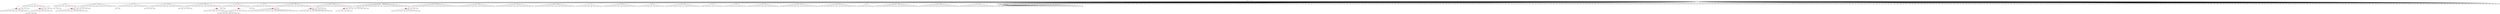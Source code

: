 digraph g {
	"57" -> "58";
	"58" [color=indianred1, style=filled, label="3"];
	"55" -> "56";
	"56" [label="39"];
	"55" -> "57";
	"57" [label="6"];
	"51" -> "52";
	"52" [label="24"];
	"50" -> "51";
	"51" [color=indianred1, style=filled, label="29"];
	"49" -> "50";
	"50" [label="34"];
	"49" -> "53";
	"53" [label="35"];
	"45" -> "46";
	"46" [color=indianred1, style=filled, label="9"];
	"44" -> "45";
	"45" [label="15"];
	"44" -> "47";
	"47" [label="37"];
	"42" -> "43";
	"43" [label="5"];
	"39" -> "40";
	"40" [label="14"];
	"37" -> "38";
	"38" [label="48"];
	"34" -> "35";
	"35" [color=indianred1, style=filled, label="44"];
	"33" -> "34";
	"34" [label="45"];
	"29" -> "30";
	"30" [label="50"];
	"28" -> "29";
	"29" [color=indianred1, style=filled, label="21"];
	"27" -> "28";
	"28" [label="13"];
	"17" -> "18";
	"18" [color=indianred1, style=filled, label="41"];
	"16" -> "17";
	"17" [label="46"];
	"12" -> "13";
	"13" [color=indianred1, style=filled, label="43"];
	"11" -> "12";
	"12" [label="31"];
	"11" -> "14";
	"14" [label="16"];
	"7" -> "8";
	"8" [color=indianred1, style=filled, label="1"];
	"5" -> "6";
	"6" [label="18"];
	"5" -> "7";
	"7" [label="8"];
	"3" -> "4";
	"4" [color=indianred1, style=filled, label="30"];
	"2" -> "3";
	"3" [label="32"];
	"0" -> "1";
	"1" [label="10"];
	"0" -> "2";
	"2" [label="30"];
	"0" -> "5";
	"5" [label="1"];
	"0" -> "9";
	"9" [label="12"];
	"0" -> "10";
	"10" [label="33"];
	"0" -> "11";
	"11" [label="43"];
	"0" -> "15";
	"15" [label="7"];
	"0" -> "16";
	"16" [label="41"];
	"0" -> "19";
	"19" [label="49"];
	"0" -> "20";
	"20" [label="38"];
	"0" -> "21";
	"21" [label="22"];
	"0" -> "22";
	"22" [label="11"];
	"0" -> "23";
	"23" [label="19"];
	"0" -> "24";
	"24" [label="25"];
	"0" -> "25";
	"25" [label="17"];
	"0" -> "26";
	"26" [label="26"];
	"0" -> "27";
	"27" [label="21"];
	"0" -> "31";
	"31" [label="47"];
	"0" -> "32";
	"32" [label="2"];
	"0" -> "33";
	"33" [label="44"];
	"0" -> "36";
	"36" [label="36"];
	"0" -> "37";
	"37" [label="27"];
	"0" -> "39";
	"39" [label="40"];
	"0" -> "41";
	"41" [label="42"];
	"0" -> "42";
	"42" [label="28"];
	"0" -> "44";
	"44" [label="9"];
	"0" -> "48";
	"48" [label="20"];
	"0" -> "49";
	"49" [label="29"];
	"0" -> "54";
	"54" [label="23"];
	"0" -> "55";
	"55" [label="3"];
	"0" -> "59";
	"59" [label="4"];
	"0" [label="germline"];
	"44" -> "cell1";
	"cell1" [shape=box];
	"13" -> "cell2";
	"cell2" [shape=box];
	"36" -> "cell3";
	"cell3" [shape=box];
	"8" -> "cell4";
	"cell4" [shape=box];
	"22" -> "cell5";
	"cell5" [shape=box];
	"15" -> "cell6";
	"cell6" [shape=box];
	"0" -> "cell7";
	"cell7" [shape=box];
	"1" -> "cell8";
	"cell8" [shape=box];
	"5" -> "cell9";
	"cell9" [shape=box];
	"0" -> "cell10";
	"cell10" [shape=box];
	"0" -> "cell11";
	"cell11" [shape=box];
	"0" -> "cell12";
	"cell12" [shape=box];
	"0" -> "cell13";
	"cell13" [shape=box];
	"0" -> "cell14";
	"cell14" [shape=box];
	"0" -> "cell15";
	"cell15" [shape=box];
	"0" -> "cell16";
	"cell16" [shape=box];
	"0" -> "cell17";
	"cell17" [shape=box];
	"0" -> "cell18";
	"cell18" [shape=box];
	"32" -> "cell19";
	"cell19" [shape=box];
	"0" -> "cell20";
	"cell20" [shape=box];
	"30" -> "cell21";
	"cell21" [shape=box];
	"11" -> "cell22";
	"cell22" [shape=box];
	"0" -> "cell23";
	"cell23" [shape=box];
	"21" -> "cell24";
	"cell24" [shape=box];
	"0" -> "cell25";
	"cell25" [shape=box];
	"0" -> "cell26";
	"cell26" [shape=box];
	"0" -> "cell27";
	"cell27" [shape=box];
	"0" -> "cell28";
	"cell28" [shape=box];
	"32" -> "cell29";
	"cell29" [shape=box];
	"4" -> "cell30";
	"cell30" [shape=box];
	"0" -> "cell31";
	"cell31" [shape=box];
	"0" -> "cell32";
	"cell32" [shape=box];
	"0" -> "cell33";
	"cell33" [shape=box];
	"44" -> "cell34";
	"cell34" [shape=box];
	"17" -> "cell35";
	"cell35" [shape=box];
	"3" -> "cell36";
	"cell36" [shape=box];
	"0" -> "cell37";
	"cell37" [shape=box];
	"13" -> "cell38";
	"cell38" [shape=box];
	"21" -> "cell39";
	"cell39" [shape=box];
	"0" -> "cell40";
	"cell40" [shape=box];
	"36" -> "cell41";
	"cell41" [shape=box];
	"42" -> "cell42";
	"cell42" [shape=box];
	"31" -> "cell43";
	"cell43" [shape=box];
	"0" -> "cell44";
	"cell44" [shape=box];
	"0" -> "cell45";
	"cell45" [shape=box];
	"54" -> "cell46";
	"cell46" [shape=box];
	"0" -> "cell47";
	"cell47" [shape=box];
	"0" -> "cell48";
	"cell48" [shape=box];
	"11" -> "cell49";
	"cell49" [shape=box];
	"0" -> "cell50";
	"cell50" [shape=box];
	"33" -> "cell51";
	"cell51" [shape=box];
	"20" -> "cell52";
	"cell52" [shape=box];
	"0" -> "cell53";
	"cell53" [shape=box];
	"0" -> "cell54";
	"cell54" [shape=box];
	"18" -> "cell55";
	"cell55" [shape=box];
	"37" -> "cell56";
	"cell56" [shape=box];
	"0" -> "cell57";
	"cell57" [shape=box];
	"22" -> "cell58";
	"cell58" [shape=box];
	"26" -> "cell59";
	"cell59" [shape=box];
	"16" -> "cell60";
	"cell60" [shape=box];
	"5" -> "cell61";
	"cell61" [shape=box];
	"0" -> "cell62";
	"cell62" [shape=box];
	"0" -> "cell63";
	"cell63" [shape=box];
	"0" -> "cell64";
	"cell64" [shape=box];
	"1" -> "cell65";
	"cell65" [shape=box];
	"0" -> "cell66";
	"cell66" [shape=box];
	"44" -> "cell67";
	"cell67" [shape=box];
	"0" -> "cell68";
	"cell68" [shape=box];
	"59" -> "cell69";
	"cell69" [shape=box];
	"24" -> "cell70";
	"cell70" [shape=box];
	"37" -> "cell71";
	"cell71" [shape=box];
	"0" -> "cell72";
	"cell72" [shape=box];
	"0" -> "cell73";
	"cell73" [shape=box];
	"0" -> "cell74";
	"cell74" [shape=box];
	"23" -> "cell75";
	"cell75" [shape=box];
	"0" -> "cell76";
	"cell76" [shape=box];
	"0" -> "cell77";
	"cell77" [shape=box];
	"0" -> "cell78";
	"cell78" [shape=box];
	"0" -> "cell79";
	"cell79" [shape=box];
	"0" -> "cell80";
	"cell80" [shape=box];
	"0" -> "cell81";
	"cell81" [shape=box];
	"0" -> "cell82";
	"cell82" [shape=box];
	"25" -> "cell83";
	"cell83" [shape=box];
	"0" -> "cell84";
	"cell84" [shape=box];
	"0" -> "cell85";
	"cell85" [shape=box];
	"10" -> "cell86";
	"cell86" [shape=box];
	"36" -> "cell87";
	"cell87" [shape=box];
	"18" -> "cell88";
	"cell88" [shape=box];
	"16" -> "cell89";
	"cell89" [shape=box];
	"10" -> "cell90";
	"cell90" [shape=box];
	"11" -> "cell91";
	"cell91" [shape=box];
	"54" -> "cell92";
	"cell92" [shape=box];
	"0" -> "cell93";
	"cell93" [shape=box];
	"0" -> "cell94";
	"cell94" [shape=box];
	"0" -> "cell95";
	"cell95" [shape=box];
	"0" -> "cell96";
	"cell96" [shape=box];
	"0" -> "cell97";
	"cell97" [shape=box];
	"0" -> "cell98";
	"cell98" [shape=box];
	"0" -> "cell99";
	"cell99" [shape=box];
	"30" -> "cell100";
	"cell100" [shape=box];
	"0" -> "cell101";
	"cell101" [shape=box];
	"14" -> "cell102";
	"cell102" [shape=box];
	"0" -> "cell103";
	"cell103" [shape=box];
	"0" -> "cell104";
	"cell104" [shape=box];
	"6" -> "cell105";
	"cell105" [shape=box];
	"46" -> "cell106";
	"cell106" [shape=box];
	"0" -> "cell107";
	"cell107" [shape=box];
	"43" -> "cell108";
	"cell108" [shape=box];
	"59" -> "cell109";
	"cell109" [shape=box];
	"0" -> "cell110";
	"cell110" [shape=box];
	"0" -> "cell111";
	"cell111" [shape=box];
	"0" -> "cell112";
	"cell112" [shape=box];
	"27" -> "cell113";
	"cell113" [shape=box];
	"0" -> "cell114";
	"cell114" [shape=box];
	"11" -> "cell115";
	"cell115" [shape=box];
	"11" -> "cell116";
	"cell116" [shape=box];
	"20" -> "cell117";
	"cell117" [shape=box];
	"37" -> "cell118";
	"cell118" [shape=box];
	"0" -> "cell119";
	"cell119" [shape=box];
	"34" -> "cell120";
	"cell120" [shape=box];
	"0" -> "cell121";
	"cell121" [shape=box];
	"4" -> "cell122";
	"cell122" [shape=box];
	"0" -> "cell123";
	"cell123" [shape=box];
	"0" -> "cell124";
	"cell124" [shape=box];
	"0" -> "cell125";
	"cell125" [shape=box];
	"18" -> "cell126";
	"cell126" [shape=box];
	"0" -> "cell127";
	"cell127" [shape=box];
	"31" -> "cell128";
	"cell128" [shape=box];
	"39" -> "cell129";
	"cell129" [shape=box];
	"49" -> "cell130";
	"cell130" [shape=box];
	"5" -> "cell131";
	"cell131" [shape=box];
	"0" -> "cell132";
	"cell132" [shape=box];
	"24" -> "cell133";
	"cell133" [shape=box];
	"0" -> "cell134";
	"cell134" [shape=box];
	"0" -> "cell135";
	"cell135" [shape=box];
	"2" -> "cell136";
	"cell136" [shape=box];
	"0" -> "cell137";
	"cell137" [shape=box];
	"0" -> "cell138";
	"cell138" [shape=box];
	"0" -> "cell139";
	"cell139" [shape=box];
	"0" -> "cell140";
	"cell140" [shape=box];
	"10" -> "cell141";
	"cell141" [shape=box];
	"0" -> "cell142";
	"cell142" [shape=box];
	"0" -> "cell143";
	"cell143" [shape=box];
	"49" -> "cell144";
	"cell144" [shape=box];
	"0" -> "cell145";
	"cell145" [shape=box];
	"0" -> "cell146";
	"cell146" [shape=box];
	"15" -> "cell147";
	"cell147" [shape=box];
	"6" -> "cell148";
	"cell148" [shape=box];
	"42" -> "cell149";
	"cell149" [shape=box];
	"0" -> "cell150";
	"cell150" [shape=box];
	"0" -> "cell151";
	"cell151" [shape=box];
	"24" -> "cell152";
	"cell152" [shape=box];
	"39" -> "cell153";
	"cell153" [shape=box];
	"0" -> "cell154";
	"cell154" [shape=box];
	"0" -> "cell155";
	"cell155" [shape=box];
	"16" -> "cell156";
	"cell156" [shape=box];
	"0" -> "cell157";
	"cell157" [shape=box];
	"0" -> "cell158";
	"cell158" [shape=box];
	"27" -> "cell159";
	"cell159" [shape=box];
	"0" -> "cell160";
	"cell160" [shape=box];
	"0" -> "cell161";
	"cell161" [shape=box];
	"0" -> "cell162";
	"cell162" [shape=box];
	"41" -> "cell163";
	"cell163" [shape=box];
	"1" -> "cell164";
	"cell164" [shape=box];
	"0" -> "cell165";
	"cell165" [shape=box];
	"0" -> "cell166";
	"cell166" [shape=box];
	"54" -> "cell167";
	"cell167" [shape=box];
	"0" -> "cell168";
	"cell168" [shape=box];
	"3" -> "cell169";
	"cell169" [shape=box];
	"19" -> "cell170";
	"cell170" [shape=box];
	"10" -> "cell171";
	"cell171" [shape=box];
	"16" -> "cell172";
	"cell172" [shape=box];
	"53" -> "cell173";
	"cell173" [shape=box];
	"0" -> "cell174";
	"cell174" [shape=box];
	"0" -> "cell175";
	"cell175" [shape=box];
	"0" -> "cell176";
	"cell176" [shape=box];
	"36" -> "cell177";
	"cell177" [shape=box];
	"0" -> "cell178";
	"cell178" [shape=box];
	"0" -> "cell179";
	"cell179" [shape=box];
	"0" -> "cell180";
	"cell180" [shape=box];
	"8" -> "cell181";
	"cell181" [shape=box];
	"0" -> "cell182";
	"cell182" [shape=box];
	"0" -> "cell183";
	"cell183" [shape=box];
	"0" -> "cell184";
	"cell184" [shape=box];
	"0" -> "cell185";
	"cell185" [shape=box];
	"35" -> "cell186";
	"cell186" [shape=box];
	"39" -> "cell187";
	"cell187" [shape=box];
	"19" -> "cell188";
	"cell188" [shape=box];
	"18" -> "cell189";
	"cell189" [shape=box];
	"26" -> "cell190";
	"cell190" [shape=box];
	"22" -> "cell191";
	"cell191" [shape=box];
	"44" -> "cell192";
	"cell192" [shape=box];
	"0" -> "cell193";
	"cell193" [shape=box];
	"19" -> "cell194";
	"cell194" [shape=box];
	"0" -> "cell195";
	"cell195" [shape=box];
	"17" -> "cell196";
	"cell196" [shape=box];
	"23" -> "cell197";
	"cell197" [shape=box];
	"0" -> "cell198";
	"cell198" [shape=box];
	"52" -> "cell199";
	"cell199" [shape=box];
	"0" -> "cell200";
	"cell200" [shape=box];
	"0" -> "cell201";
	"cell201" [shape=box];
	"13" -> "cell202";
	"cell202" [shape=box];
	"59" -> "cell203";
	"cell203" [shape=box];
	"54" -> "cell204";
	"cell204" [shape=box];
	"0" -> "cell205";
	"cell205" [shape=box];
	"34" -> "cell206";
	"cell206" [shape=box];
	"0" -> "cell207";
	"cell207" [shape=box];
	"0" -> "cell208";
	"cell208" [shape=box];
	"0" -> "cell209";
	"cell209" [shape=box];
	"0" -> "cell210";
	"cell210" [shape=box];
	"32" -> "cell211";
	"cell211" [shape=box];
	"6" -> "cell212";
	"cell212" [shape=box];
	"0" -> "cell213";
	"cell213" [shape=box];
	"2" -> "cell214";
	"cell214" [shape=box];
	"16" -> "cell215";
	"cell215" [shape=box];
	"0" -> "cell216";
	"cell216" [shape=box];
	"35" -> "cell217";
	"cell217" [shape=box];
	"10" -> "cell218";
	"cell218" [shape=box];
	"0" -> "cell219";
	"cell219" [shape=box];
	"0" -> "cell220";
	"cell220" [shape=box];
	"27" -> "cell221";
	"cell221" [shape=box];
	"27" -> "cell222";
	"cell222" [shape=box];
	"0" -> "cell223";
	"cell223" [shape=box];
	"0" -> "cell224";
	"cell224" [shape=box];
	"31" -> "cell225";
	"cell225" [shape=box];
	"27" -> "cell226";
	"cell226" [shape=box];
	"33" -> "cell227";
	"cell227" [shape=box];
	"0" -> "cell228";
	"cell228" [shape=box];
	"0" -> "cell229";
	"cell229" [shape=box];
	"0" -> "cell230";
	"cell230" [shape=box];
	"0" -> "cell231";
	"cell231" [shape=box];
	"0" -> "cell232";
	"cell232" [shape=box];
	"0" -> "cell233";
	"cell233" [shape=box];
	"24" -> "cell234";
	"cell234" [shape=box];
	"0" -> "cell235";
	"cell235" [shape=box];
	"0" -> "cell236";
	"cell236" [shape=box];
	"0" -> "cell237";
	"cell237" [shape=box];
	"0" -> "cell238";
	"cell238" [shape=box];
	"0" -> "cell239";
	"cell239" [shape=box];
	"13" -> "cell240";
	"cell240" [shape=box];
	"55" -> "cell241";
	"cell241" [shape=box];
	"0" -> "cell242";
	"cell242" [shape=box];
	"13" -> "cell243";
	"cell243" [shape=box];
	"15" -> "cell244";
	"cell244" [shape=box];
	"0" -> "cell245";
	"cell245" [shape=box];
	"0" -> "cell246";
	"cell246" [shape=box];
	"54" -> "cell247";
	"cell247" [shape=box];
	"11" -> "cell248";
	"cell248" [shape=box];
	"0" -> "cell249";
	"cell249" [shape=box];
	"30" -> "cell250";
	"cell250" [shape=box];
	"21" -> "cell251";
	"cell251" [shape=box];
	"51" -> "cell252";
	"cell252" [shape=box];
	"54" -> "cell253";
	"cell253" [shape=box];
	"33" -> "cell254";
	"cell254" [shape=box];
	"0" -> "cell255";
	"cell255" [shape=box];
	"0" -> "cell256";
	"cell256" [shape=box];
	"51" -> "cell257";
	"cell257" [shape=box];
	"25" -> "cell258";
	"cell258" [shape=box];
	"0" -> "cell259";
	"cell259" [shape=box];
	"55" -> "cell260";
	"cell260" [shape=box];
	"0" -> "cell261";
	"cell261" [shape=box];
	"0" -> "cell262";
	"cell262" [shape=box];
	"0" -> "cell263";
	"cell263" [shape=box];
	"47" -> "cell264";
	"cell264" [shape=box];
	"0" -> "cell265";
	"cell265" [shape=box];
	"58" -> "cell266";
	"cell266" [shape=box];
	"9" -> "cell267";
	"cell267" [shape=box];
	"0" -> "cell268";
	"cell268" [shape=box];
	"0" -> "cell269";
	"cell269" [shape=box];
	"26" -> "cell270";
	"cell270" [shape=box];
	"4" -> "cell271";
	"cell271" [shape=box];
	"0" -> "cell272";
	"cell272" [shape=box];
	"0" -> "cell273";
	"cell273" [shape=box];
	"54" -> "cell274";
	"cell274" [shape=box];
	"0" -> "cell275";
	"cell275" [shape=box];
	"0" -> "cell276";
	"cell276" [shape=box];
	"25" -> "cell277";
	"cell277" [shape=box];
	"39" -> "cell278";
	"cell278" [shape=box];
	"48" -> "cell279";
	"cell279" [shape=box];
	"0" -> "cell280";
	"cell280" [shape=box];
	"18" -> "cell281";
	"cell281" [shape=box];
	"50" -> "cell282";
	"cell282" [shape=box];
	"4" -> "cell283";
	"cell283" [shape=box];
	"0" -> "cell284";
	"cell284" [shape=box];
	"21" -> "cell285";
	"cell285" [shape=box];
	"0" -> "cell286";
	"cell286" [shape=box];
	"0" -> "cell287";
	"cell287" [shape=box];
	"55" -> "cell288";
	"cell288" [shape=box];
	"0" -> "cell289";
	"cell289" [shape=box];
	"23" -> "cell290";
	"cell290" [shape=box];
	"49" -> "cell291";
	"cell291" [shape=box];
	"0" -> "cell292";
	"cell292" [shape=box];
	"0" -> "cell293";
	"cell293" [shape=box];
	"38" -> "cell294";
	"cell294" [shape=box];
	"37" -> "cell295";
	"cell295" [shape=box];
	"36" -> "cell296";
	"cell296" [shape=box];
	"35" -> "cell297";
	"cell297" [shape=box];
	"0" -> "cell298";
	"cell298" [shape=box];
	"11" -> "cell299";
	"cell299" [shape=box];
	"0" -> "cell300";
	"cell300" [shape=box];
	"59" -> "cell301";
	"cell301" [shape=box];
	"18" -> "cell302";
	"cell302" [shape=box];
	"50" -> "cell303";
	"cell303" [shape=box];
	"33" -> "cell304";
	"cell304" [shape=box];
	"0" -> "cell305";
	"cell305" [shape=box];
	"0" -> "cell306";
	"cell306" [shape=box];
	"0" -> "cell307";
	"cell307" [shape=box];
	"0" -> "cell308";
	"cell308" [shape=box];
	"1" -> "cell309";
	"cell309" [shape=box];
	"0" -> "cell310";
	"cell310" [shape=box];
	"0" -> "cell311";
	"cell311" [shape=box];
	"0" -> "cell312";
	"cell312" [shape=box];
	"0" -> "cell313";
	"cell313" [shape=box];
	"16" -> "cell314";
	"cell314" [shape=box];
	"0" -> "cell315";
	"cell315" [shape=box];
	"0" -> "cell316";
	"cell316" [shape=box];
	"0" -> "cell317";
	"cell317" [shape=box];
	"0" -> "cell318";
	"cell318" [shape=box];
	"0" -> "cell319";
	"cell319" [shape=box];
	"29" -> "cell320";
	"cell320" [shape=box];
	"33" -> "cell321";
	"cell321" [shape=box];
	"0" -> "cell322";
	"cell322" [shape=box];
	"0" -> "cell323";
	"cell323" [shape=box];
	"9" -> "cell324";
	"cell324" [shape=box];
	"0" -> "cell325";
	"cell325" [shape=box];
	"51" -> "cell326";
	"cell326" [shape=box];
	"0" -> "cell327";
	"cell327" [shape=box];
	"0" -> "cell328";
	"cell328" [shape=box];
	"24" -> "cell329";
	"cell329" [shape=box];
	"0" -> "cell330";
	"cell330" [shape=box];
	"0" -> "cell331";
	"cell331" [shape=box];
	"0" -> "cell332";
	"cell332" [shape=box];
	"20" -> "cell333";
	"cell333" [shape=box];
	"0" -> "cell334";
	"cell334" [shape=box];
	"0" -> "cell335";
	"cell335" [shape=box];
	"14" -> "cell336";
	"cell336" [shape=box];
	"1" -> "cell337";
	"cell337" [shape=box];
	"0" -> "cell338";
	"cell338" [shape=box];
	"0" -> "cell339";
	"cell339" [shape=box];
	"0" -> "cell340";
	"cell340" [shape=box];
	"49" -> "cell341";
	"cell341" [shape=box];
	"0" -> "cell342";
	"cell342" [shape=box];
	"0" -> "cell343";
	"cell343" [shape=box];
	"0" -> "cell344";
	"cell344" [shape=box];
	"0" -> "cell345";
	"cell345" [shape=box];
	"0" -> "cell346";
	"cell346" [shape=box];
	"9" -> "cell347";
	"cell347" [shape=box];
	"0" -> "cell348";
	"cell348" [shape=box];
	"44" -> "cell349";
	"cell349" [shape=box];
	"19" -> "cell350";
	"cell350" [shape=box];
	"2" -> "cell351";
	"cell351" [shape=box];
	"8" -> "cell352";
	"cell352" [shape=box];
	"23" -> "cell353";
	"cell353" [shape=box];
	"0" -> "cell354";
	"cell354" [shape=box];
	"0" -> "cell355";
	"cell355" [shape=box];
	"1" -> "cell356";
	"cell356" [shape=box];
	"0" -> "cell357";
	"cell357" [shape=box];
	"37" -> "cell358";
	"cell358" [shape=box];
	"0" -> "cell359";
	"cell359" [shape=box];
	"0" -> "cell360";
	"cell360" [shape=box];
	"0" -> "cell361";
	"cell361" [shape=box];
	"20" -> "cell362";
	"cell362" [shape=box];
	"49" -> "cell363";
	"cell363" [shape=box];
	"10" -> "cell364";
	"cell364" [shape=box];
	"0" -> "cell365";
	"cell365" [shape=box];
	"39" -> "cell366";
	"cell366" [shape=box];
	"0" -> "cell367";
	"cell367" [shape=box];
	"25" -> "cell368";
	"cell368" [shape=box];
	"0" -> "cell369";
	"cell369" [shape=box];
	"22" -> "cell370";
	"cell370" [shape=box];
	"0" -> "cell371";
	"cell371" [shape=box];
	"0" -> "cell372";
	"cell372" [shape=box];
	"19" -> "cell373";
	"cell373" [shape=box];
	"59" -> "cell374";
	"cell374" [shape=box];
	"5" -> "cell375";
	"cell375" [shape=box];
	"0" -> "cell376";
	"cell376" [shape=box];
	"11" -> "cell377";
	"cell377" [shape=box];
	"25" -> "cell378";
	"cell378" [shape=box];
	"36" -> "cell379";
	"cell379" [shape=box];
	"0" -> "cell380";
	"cell380" [shape=box];
	"0" -> "cell381";
	"cell381" [shape=box];
	"32" -> "cell382";
	"cell382" [shape=box];
	"56" -> "cell383";
	"cell383" [shape=box];
	"0" -> "cell384";
	"cell384" [shape=box];
	"0" -> "cell385";
	"cell385" [shape=box];
	"0" -> "cell386";
	"cell386" [shape=box];
	"59" -> "cell387";
	"cell387" [shape=box];
	"48" -> "cell388";
	"cell388" [shape=box];
	"36" -> "cell389";
	"cell389" [shape=box];
	"36" -> "cell390";
	"cell390" [shape=box];
	"0" -> "cell391";
	"cell391" [shape=box];
	"20" -> "cell392";
	"cell392" [shape=box];
	"44" -> "cell393";
	"cell393" [shape=box];
	"25" -> "cell394";
	"cell394" [shape=box];
	"48" -> "cell395";
	"cell395" [shape=box];
	"0" -> "cell396";
	"cell396" [shape=box];
	"52" -> "cell397";
	"cell397" [shape=box];
	"2" -> "cell398";
	"cell398" [shape=box];
	"5" -> "cell399";
	"cell399" [shape=box];
	"0" -> "cell400";
	"cell400" [shape=box];
	"0" -> "cell401";
	"cell401" [shape=box];
	"20" -> "cell402";
	"cell402" [shape=box];
	"59" -> "cell403";
	"cell403" [shape=box];
	"24" -> "cell404";
	"cell404" [shape=box];
	"0" -> "cell405";
	"cell405" [shape=box];
	"13" -> "cell406";
	"cell406" [shape=box];
	"30" -> "cell407";
	"cell407" [shape=box];
	"2" -> "cell408";
	"cell408" [shape=box];
	"0" -> "cell409";
	"cell409" [shape=box];
	"0" -> "cell410";
	"cell410" [shape=box];
	"21" -> "cell411";
	"cell411" [shape=box];
	"0" -> "cell412";
	"cell412" [shape=box];
	"16" -> "cell413";
	"cell413" [shape=box];
	"0" -> "cell414";
	"cell414" [shape=box];
	"0" -> "cell415";
	"cell415" [shape=box];
	"0" -> "cell416";
	"cell416" [shape=box];
	"59" -> "cell417";
	"cell417" [shape=box];
	"52" -> "cell418";
	"cell418" [shape=box];
	"0" -> "cell419";
	"cell419" [shape=box];
	"18" -> "cell420";
	"cell420" [shape=box];
	"18" -> "cell421";
	"cell421" [shape=box];
	"0" -> "cell422";
	"cell422" [shape=box];
	"0" -> "cell423";
	"cell423" [shape=box];
	"0" -> "cell424";
	"cell424" [shape=box];
	"0" -> "cell425";
	"cell425" [shape=box];
	"0" -> "cell426";
	"cell426" [shape=box];
	"0" -> "cell427";
	"cell427" [shape=box];
	"31" -> "cell428";
	"cell428" [shape=box];
	"42" -> "cell429";
	"cell429" [shape=box];
	"0" -> "cell430";
	"cell430" [shape=box];
	"0" -> "cell431";
	"cell431" [shape=box];
	"16" -> "cell432";
	"cell432" [shape=box];
	"25" -> "cell433";
	"cell433" [shape=box];
	"0" -> "cell434";
	"cell434" [shape=box];
	"0" -> "cell435";
	"cell435" [shape=box];
	"0" -> "cell436";
	"cell436" [shape=box];
	"0" -> "cell437";
	"cell437" [shape=box];
	"25" -> "cell438";
	"cell438" [shape=box];
	"0" -> "cell439";
	"cell439" [shape=box];
	"0" -> "cell440";
	"cell440" [shape=box];
	"0" -> "cell441";
	"cell441" [shape=box];
	"0" -> "cell442";
	"cell442" [shape=box];
	"0" -> "cell443";
	"cell443" [shape=box];
	"44" -> "cell444";
	"cell444" [shape=box];
	"0" -> "cell445";
	"cell445" [shape=box];
	"0" -> "cell446";
	"cell446" [shape=box];
	"0" -> "cell447";
	"cell447" [shape=box];
	"0" -> "cell448";
	"cell448" [shape=box];
	"0" -> "cell449";
	"cell449" [shape=box];
	"0" -> "cell450";
	"cell450" [shape=box];
	"0" -> "cell451";
	"cell451" [shape=box];
	"0" -> "cell452";
	"cell452" [shape=box];
	"0" -> "cell453";
	"cell453" [shape=box];
	"36" -> "cell454";
	"cell454" [shape=box];
	"32" -> "cell455";
	"cell455" [shape=box];
	"35" -> "cell456";
	"cell456" [shape=box];
	"0" -> "cell457";
	"cell457" [shape=box];
	"42" -> "cell458";
	"cell458" [shape=box];
	"46" -> "cell459";
	"cell459" [shape=box];
	"0" -> "cell460";
	"cell460" [shape=box];
	"15" -> "cell461";
	"cell461" [shape=box];
	"8" -> "cell462";
	"cell462" [shape=box];
	"0" -> "cell463";
	"cell463" [shape=box];
	"0" -> "cell464";
	"cell464" [shape=box];
	"39" -> "cell465";
	"cell465" [shape=box];
	"22" -> "cell466";
	"cell466" [shape=box];
	"0" -> "cell467";
	"cell467" [shape=box];
	"24" -> "cell468";
	"cell468" [shape=box];
	"16" -> "cell469";
	"cell469" [shape=box];
	"32" -> "cell470";
	"cell470" [shape=box];
	"42" -> "cell471";
	"cell471" [shape=box];
	"21" -> "cell472";
	"cell472" [shape=box];
	"10" -> "cell473";
	"cell473" [shape=box];
	"44" -> "cell474";
	"cell474" [shape=box];
	"0" -> "cell475";
	"cell475" [shape=box];
	"48" -> "cell476";
	"cell476" [shape=box];
	"44" -> "cell477";
	"cell477" [shape=box];
	"0" -> "cell478";
	"cell478" [shape=box];
	"0" -> "cell479";
	"cell479" [shape=box];
	"0" -> "cell480";
	"cell480" [shape=box];
	"41" -> "cell481";
	"cell481" [shape=box];
	"0" -> "cell482";
	"cell482" [shape=box];
	"0" -> "cell483";
	"cell483" [shape=box];
	"2" -> "cell484";
	"cell484" [shape=box];
	"0" -> "cell485";
	"cell485" [shape=box];
	"25" -> "cell486";
	"cell486" [shape=box];
	"0" -> "cell487";
	"cell487" [shape=box];
	"56" -> "cell488";
	"cell488" [shape=box];
	"4" -> "cell489";
	"cell489" [shape=box];
	"0" -> "cell490";
	"cell490" [shape=box];
	"0" -> "cell491";
	"cell491" [shape=box];
	"0" -> "cell492";
	"cell492" [shape=box];
	"2" -> "cell493";
	"cell493" [shape=box];
	"23" -> "cell494";
	"cell494" [shape=box];
	"0" -> "cell495";
	"cell495" [shape=box];
	"26" -> "cell496";
	"cell496" [shape=box];
	"18" -> "cell497";
	"cell497" [shape=box];
	"7" -> "cell498";
	"cell498" [shape=box];
	"58" -> "cell499";
	"cell499" [shape=box];
	"11" -> "cell500";
	"cell500" [shape=box];
	"1" -> "cell501";
	"cell501" [shape=box];
	"0" -> "cell502";
	"cell502" [shape=box];
	"1" -> "cell503";
	"cell503" [shape=box];
	"46" -> "cell504";
	"cell504" [shape=box];
	"2" -> "cell505";
	"cell505" [shape=box];
	"54" -> "cell506";
	"cell506" [shape=box];
	"0" -> "cell507";
	"cell507" [shape=box];
	"0" -> "cell508";
	"cell508" [shape=box];
	"42" -> "cell509";
	"cell509" [shape=box];
	"0" -> "cell510";
	"cell510" [shape=box];
	"0" -> "cell511";
	"cell511" [shape=box];
	"0" -> "cell512";
	"cell512" [shape=box];
	"21" -> "cell513";
	"cell513" [shape=box];
	"41" -> "cell514";
	"cell514" [shape=box];
	"0" -> "cell515";
	"cell515" [shape=box];
	"0" -> "cell516";
	"cell516" [shape=box];
	"0" -> "cell517";
	"cell517" [shape=box];
	"11" -> "cell518";
	"cell518" [shape=box];
	"0" -> "cell519";
	"cell519" [shape=box];
	"0" -> "cell520";
	"cell520" [shape=box];
	"0" -> "cell521";
	"cell521" [shape=box];
	"29" -> "cell522";
	"cell522" [shape=box];
	"9" -> "cell523";
	"cell523" [shape=box];
	"48" -> "cell524";
	"cell524" [shape=box];
	"31" -> "cell525";
	"cell525" [shape=box];
	"23" -> "cell526";
	"cell526" [shape=box];
	"45" -> "cell527";
	"cell527" [shape=box];
	"47" -> "cell528";
	"cell528" [shape=box];
	"58" -> "cell529";
	"cell529" [shape=box];
	"0" -> "cell530";
	"cell530" [shape=box];
	"16" -> "cell531";
	"cell531" [shape=box];
	"10" -> "cell532";
	"cell532" [shape=box];
	"43" -> "cell533";
	"cell533" [shape=box];
	"5" -> "cell534";
	"cell534" [shape=box];
	"23" -> "cell535";
	"cell535" [shape=box];
	"50" -> "cell536";
	"cell536" [shape=box];
	"0" -> "cell537";
	"cell537" [shape=box];
	"0" -> "cell538";
	"cell538" [shape=box];
	"0" -> "cell539";
	"cell539" [shape=box];
	"15" -> "cell540";
	"cell540" [shape=box];
	"0" -> "cell541";
	"cell541" [shape=box];
	"0" -> "cell542";
	"cell542" [shape=box];
	"0" -> "cell543";
	"cell543" [shape=box];
	"0" -> "cell544";
	"cell544" [shape=box];
	"0" -> "cell545";
	"cell545" [shape=box];
	"53" -> "cell546";
	"cell546" [shape=box];
	"37" -> "cell547";
	"cell547" [shape=box];
	"0" -> "cell548";
	"cell548" [shape=box];
	"0" -> "cell549";
	"cell549" [shape=box];
	"0" -> "cell550";
	"cell550" [shape=box];
	"0" -> "cell551";
	"cell551" [shape=box];
	"33" -> "cell552";
	"cell552" [shape=box];
	"32" -> "cell553";
	"cell553" [shape=box];
	"0" -> "cell554";
	"cell554" [shape=box];
	"0" -> "cell555";
	"cell555" [shape=box];
	"31" -> "cell556";
	"cell556" [shape=box];
	"0" -> "cell557";
	"cell557" [shape=box];
	"0" -> "cell558";
	"cell558" [shape=box];
	"37" -> "cell559";
	"cell559" [shape=box];
	"0" -> "cell560";
	"cell560" [shape=box];
	"39" -> "cell561";
	"cell561" [shape=box];
	"0" -> "cell562";
	"cell562" [shape=box];
	"18" -> "cell563";
	"cell563" [shape=box];
	"46" -> "cell564";
	"cell564" [shape=box];
	"26" -> "cell565";
	"cell565" [shape=box];
	"2" -> "cell566";
	"cell566" [shape=box];
	"19" -> "cell567";
	"cell567" [shape=box];
	"0" -> "cell568";
	"cell568" [shape=box];
	"1" -> "cell569";
	"cell569" [shape=box];
	"0" -> "cell570";
	"cell570" [shape=box];
	"0" -> "cell571";
	"cell571" [shape=box];
	"0" -> "cell572";
	"cell572" [shape=box];
	"0" -> "cell573";
	"cell573" [shape=box];
	"42" -> "cell574";
	"cell574" [shape=box];
	"0" -> "cell575";
	"cell575" [shape=box];
	"0" -> "cell576";
	"cell576" [shape=box];
	"0" -> "cell577";
	"cell577" [shape=box];
	"13" -> "cell578";
	"cell578" [shape=box];
	"0" -> "cell579";
	"cell579" [shape=box];
	"0" -> "cell580";
	"cell580" [shape=box];
	"0" -> "cell581";
	"cell581" [shape=box];
	"0" -> "cell582";
	"cell582" [shape=box];
	"36" -> "cell583";
	"cell583" [shape=box];
	"0" -> "cell584";
	"cell584" [shape=box];
	"0" -> "cell585";
	"cell585" [shape=box];
	"19" -> "cell586";
	"cell586" [shape=box];
	"0" -> "cell587";
	"cell587" [shape=box];
	"0" -> "cell588";
	"cell588" [shape=box];
	"10" -> "cell589";
	"cell589" [shape=box];
	"5" -> "cell590";
	"cell590" [shape=box];
	"5" -> "cell591";
	"cell591" [shape=box];
	"42" -> "cell592";
	"cell592" [shape=box];
	"0" -> "cell593";
	"cell593" [shape=box];
	"0" -> "cell594";
	"cell594" [shape=box];
	"0" -> "cell595";
	"cell595" [shape=box];
	"20" -> "cell596";
	"cell596" [shape=box];
	"0" -> "cell597";
	"cell597" [shape=box];
	"0" -> "cell598";
	"cell598" [shape=box];
	"0" -> "cell599";
	"cell599" [shape=box];
	"0" -> "cell600";
	"cell600" [shape=box];
	"0" -> "cell601";
	"cell601" [shape=box];
	"58" -> "cell602";
	"cell602" [shape=box];
	"40" -> "cell603";
	"cell603" [shape=box];
	"0" -> "cell604";
	"cell604" [shape=box];
	"27" -> "cell605";
	"cell605" [shape=box];
	"0" -> "cell606";
	"cell606" [shape=box];
	"0" -> "cell607";
	"cell607" [shape=box];
	"15" -> "cell608";
	"cell608" [shape=box];
	"0" -> "cell609";
	"cell609" [shape=box];
	"39" -> "cell610";
	"cell610" [shape=box];
	"14" -> "cell611";
	"cell611" [shape=box];
	"41" -> "cell612";
	"cell612" [shape=box];
	"0" -> "cell613";
	"cell613" [shape=box];
	"25" -> "cell614";
	"cell614" [shape=box];
	"0" -> "cell615";
	"cell615" [shape=box];
	"0" -> "cell616";
	"cell616" [shape=box];
	"5" -> "cell617";
	"cell617" [shape=box];
	"0" -> "cell618";
	"cell618" [shape=box];
	"0" -> "cell619";
	"cell619" [shape=box];
	"0" -> "cell620";
	"cell620" [shape=box];
	"0" -> "cell621";
	"cell621" [shape=box];
	"5" -> "cell622";
	"cell622" [shape=box];
	"24" -> "cell623";
	"cell623" [shape=box];
	"0" -> "cell624";
	"cell624" [shape=box];
	"12" -> "cell625";
	"cell625" [shape=box];
	"10" -> "cell626";
	"cell626" [shape=box];
	"51" -> "cell627";
	"cell627" [shape=box];
	"19" -> "cell628";
	"cell628" [shape=box];
	"32" -> "cell629";
	"cell629" [shape=box];
	"0" -> "cell630";
	"cell630" [shape=box];
	"19" -> "cell631";
	"cell631" [shape=box];
	"0" -> "cell632";
	"cell632" [shape=box];
	"19" -> "cell633";
	"cell633" [shape=box];
	"3" -> "cell634";
	"cell634" [shape=box];
	"0" -> "cell635";
	"cell635" [shape=box];
	"21" -> "cell636";
	"cell636" [shape=box];
	"37" -> "cell637";
	"cell637" [shape=box];
	"0" -> "cell638";
	"cell638" [shape=box];
	"0" -> "cell639";
	"cell639" [shape=box];
	"8" -> "cell640";
	"cell640" [shape=box];
	"2" -> "cell641";
	"cell641" [shape=box];
	"3" -> "cell642";
	"cell642" [shape=box];
	"0" -> "cell643";
	"cell643" [shape=box];
	"46" -> "cell644";
	"cell644" [shape=box];
	"54" -> "cell645";
	"cell645" [shape=box];
	"0" -> "cell646";
	"cell646" [shape=box];
	"30" -> "cell647";
	"cell647" [shape=box];
	"0" -> "cell648";
	"cell648" [shape=box];
	"0" -> "cell649";
	"cell649" [shape=box];
	"0" -> "cell650";
	"cell650" [shape=box];
	"48" -> "cell651";
	"cell651" [shape=box];
	"0" -> "cell652";
	"cell652" [shape=box];
	"36" -> "cell653";
	"cell653" [shape=box];
	"0" -> "cell654";
	"cell654" [shape=box];
	"2" -> "cell655";
	"cell655" [shape=box];
	"24" -> "cell656";
	"cell656" [shape=box];
	"15" -> "cell657";
	"cell657" [shape=box];
	"32" -> "cell658";
	"cell658" [shape=box];
	"0" -> "cell659";
	"cell659" [shape=box];
	"0" -> "cell660";
	"cell660" [shape=box];
	"0" -> "cell661";
	"cell661" [shape=box];
	"0" -> "cell662";
	"cell662" [shape=box];
	"0" -> "cell663";
	"cell663" [shape=box];
	"0" -> "cell664";
	"cell664" [shape=box];
	"0" -> "cell665";
	"cell665" [shape=box];
	"0" -> "cell666";
	"cell666" [shape=box];
	"0" -> "cell667";
	"cell667" [shape=box];
	"1" -> "cell668";
	"cell668" [shape=box];
	"0" -> "cell669";
	"cell669" [shape=box];
	"30" -> "cell670";
	"cell670" [shape=box];
	"5" -> "cell671";
	"cell671" [shape=box];
	"6" -> "cell672";
	"cell672" [shape=box];
	"0" -> "cell673";
	"cell673" [shape=box];
	"42" -> "cell674";
	"cell674" [shape=box];
	"0" -> "cell675";
	"cell675" [shape=box];
	"0" -> "cell676";
	"cell676" [shape=box];
	"0" -> "cell677";
	"cell677" [shape=box];
	"0" -> "cell678";
	"cell678" [shape=box];
	"0" -> "cell679";
	"cell679" [shape=box];
	"0" -> "cell680";
	"cell680" [shape=box];
	"0" -> "cell681";
	"cell681" [shape=box];
	"0" -> "cell682";
	"cell682" [shape=box];
	"37" -> "cell683";
	"cell683" [shape=box];
	"55" -> "cell684";
	"cell684" [shape=box];
	"0" -> "cell685";
	"cell685" [shape=box];
	"37" -> "cell686";
	"cell686" [shape=box];
	"41" -> "cell687";
	"cell687" [shape=box];
	"58" -> "cell688";
	"cell688" [shape=box];
	"44" -> "cell689";
	"cell689" [shape=box];
	"0" -> "cell690";
	"cell690" [shape=box];
	"0" -> "cell691";
	"cell691" [shape=box];
	"32" -> "cell692";
	"cell692" [shape=box];
	"0" -> "cell693";
	"cell693" [shape=box];
	"19" -> "cell694";
	"cell694" [shape=box];
	"16" -> "cell695";
	"cell695" [shape=box];
	"38" -> "cell696";
	"cell696" [shape=box];
	"18" -> "cell697";
	"cell697" [shape=box];
	"10" -> "cell698";
	"cell698" [shape=box];
	"0" -> "cell699";
	"cell699" [shape=box];
	"0" -> "cell700";
	"cell700" [shape=box];
	"30" -> "cell701";
	"cell701" [shape=box];
	"54" -> "cell702";
	"cell702" [shape=box];
	"0" -> "cell703";
	"cell703" [shape=box];
	"0" -> "cell704";
	"cell704" [shape=box];
	"18" -> "cell705";
	"cell705" [shape=box];
	"9" -> "cell706";
	"cell706" [shape=box];
	"0" -> "cell707";
	"cell707" [shape=box];
	"51" -> "cell708";
	"cell708" [shape=box];
	"35" -> "cell709";
	"cell709" [shape=box];
	"0" -> "cell710";
	"cell710" [shape=box];
	"0" -> "cell711";
	"cell711" [shape=box];
	"26" -> "cell712";
	"cell712" [shape=box];
	"10" -> "cell713";
	"cell713" [shape=box];
	"0" -> "cell714";
	"cell714" [shape=box];
	"21" -> "cell715";
	"cell715" [shape=box];
	"30" -> "cell716";
	"cell716" [shape=box];
	"0" -> "cell717";
	"cell717" [shape=box];
	"5" -> "cell718";
	"cell718" [shape=box];
	"0" -> "cell719";
	"cell719" [shape=box];
	"18" -> "cell720";
	"cell720" [shape=box];
	"56" -> "cell721";
	"cell721" [shape=box];
	"36" -> "cell722";
	"cell722" [shape=box];
	"56" -> "cell723";
	"cell723" [shape=box];
	"0" -> "cell724";
	"cell724" [shape=box];
	"29" -> "cell725";
	"cell725" [shape=box];
	"37" -> "cell726";
	"cell726" [shape=box];
	"21" -> "cell727";
	"cell727" [shape=box];
	"0" -> "cell728";
	"cell728" [shape=box];
	"27" -> "cell729";
	"cell729" [shape=box];
	"0" -> "cell730";
	"cell730" [shape=box];
	"18" -> "cell731";
	"cell731" [shape=box];
	"33" -> "cell732";
	"cell732" [shape=box];
	"0" -> "cell733";
	"cell733" [shape=box];
	"0" -> "cell734";
	"cell734" [shape=box];
	"0" -> "cell735";
	"cell735" [shape=box];
	"0" -> "cell736";
	"cell736" [shape=box];
	"0" -> "cell737";
	"cell737" [shape=box];
	"0" -> "cell738";
	"cell738" [shape=box];
	"0" -> "cell739";
	"cell739" [shape=box];
	"0" -> "cell740";
	"cell740" [shape=box];
	"32" -> "cell741";
	"cell741" [shape=box];
	"11" -> "cell742";
	"cell742" [shape=box];
	"0" -> "cell743";
	"cell743" [shape=box];
	"0" -> "cell744";
	"cell744" [shape=box];
	"28" -> "cell745";
	"cell745" [shape=box];
	"25" -> "cell746";
	"cell746" [shape=box];
	"0" -> "cell747";
	"cell747" [shape=box];
	"9" -> "cell748";
	"cell748" [shape=box];
	"0" -> "cell749";
	"cell749" [shape=box];
	"0" -> "cell750";
	"cell750" [shape=box];
	"22" -> "cell751";
	"cell751" [shape=box];
	"0" -> "cell752";
	"cell752" [shape=box];
	"46" -> "cell753";
	"cell753" [shape=box];
	"38" -> "cell754";
	"cell754" [shape=box];
	"0" -> "cell755";
	"cell755" [shape=box];
	"0" -> "cell756";
	"cell756" [shape=box];
	"4" -> "cell757";
	"cell757" [shape=box];
	"19" -> "cell758";
	"cell758" [shape=box];
	"0" -> "cell759";
	"cell759" [shape=box];
	"0" -> "cell760";
	"cell760" [shape=box];
	"0" -> "cell761";
	"cell761" [shape=box];
	"0" -> "cell762";
	"cell762" [shape=box];
	"8" -> "cell763";
	"cell763" [shape=box];
	"9" -> "cell764";
	"cell764" [shape=box];
	"0" -> "cell765";
	"cell765" [shape=box];
	"0" -> "cell766";
	"cell766" [shape=box];
	"39" -> "cell767";
	"cell767" [shape=box];
	"22" -> "cell768";
	"cell768" [shape=box];
	"14" -> "cell769";
	"cell769" [shape=box];
	"0" -> "cell770";
	"cell770" [shape=box];
	"44" -> "cell771";
	"cell771" [shape=box];
	"25" -> "cell772";
	"cell772" [shape=box];
	"35" -> "cell773";
	"cell773" [shape=box];
	"41" -> "cell774";
	"cell774" [shape=box];
	"0" -> "cell775";
	"cell775" [shape=box];
	"47" -> "cell776";
	"cell776" [shape=box];
	"0" -> "cell777";
	"cell777" [shape=box];
	"0" -> "cell778";
	"cell778" [shape=box];
	"0" -> "cell779";
	"cell779" [shape=box];
	"0" -> "cell780";
	"cell780" [shape=box];
	"20" -> "cell781";
	"cell781" [shape=box];
	"1" -> "cell782";
	"cell782" [shape=box];
	"0" -> "cell783";
	"cell783" [shape=box];
	"2" -> "cell784";
	"cell784" [shape=box];
	"52" -> "cell785";
	"cell785" [shape=box];
	"0" -> "cell786";
	"cell786" [shape=box];
	"41" -> "cell787";
	"cell787" [shape=box];
	"13" -> "cell788";
	"cell788" [shape=box];
	"40" -> "cell789";
	"cell789" [shape=box];
	"0" -> "cell790";
	"cell790" [shape=box];
	"0" -> "cell791";
	"cell791" [shape=box];
	"21" -> "cell792";
	"cell792" [shape=box];
	"0" -> "cell793";
	"cell793" [shape=box];
	"0" -> "cell794";
	"cell794" [shape=box];
	"35" -> "cell795";
	"cell795" [shape=box];
	"0" -> "cell796";
	"cell796" [shape=box];
	"0" -> "cell797";
	"cell797" [shape=box];
	"0" -> "cell798";
	"cell798" [shape=box];
	"20" -> "cell799";
	"cell799" [shape=box];
	"0" -> "cell800";
	"cell800" [shape=box];
	"32" -> "cell801";
	"cell801" [shape=box];
	"10" -> "cell802";
	"cell802" [shape=box];
	"0" -> "cell803";
	"cell803" [shape=box];
	"26" -> "cell804";
	"cell804" [shape=box];
	"0" -> "cell805";
	"cell805" [shape=box];
	"0" -> "cell806";
	"cell806" [shape=box];
	"55" -> "cell807";
	"cell807" [shape=box];
	"0" -> "cell808";
	"cell808" [shape=box];
	"38" -> "cell809";
	"cell809" [shape=box];
	"0" -> "cell810";
	"cell810" [shape=box];
	"0" -> "cell811";
	"cell811" [shape=box];
	"0" -> "cell812";
	"cell812" [shape=box];
	"0" -> "cell813";
	"cell813" [shape=box];
	"0" -> "cell814";
	"cell814" [shape=box];
	"41" -> "cell815";
	"cell815" [shape=box];
	"9" -> "cell816";
	"cell816" [shape=box];
	"0" -> "cell817";
	"cell817" [shape=box];
	"0" -> "cell818";
	"cell818" [shape=box];
	"26" -> "cell819";
	"cell819" [shape=box];
	"0" -> "cell820";
	"cell820" [shape=box];
	"0" -> "cell821";
	"cell821" [shape=box];
	"40" -> "cell822";
	"cell822" [shape=box];
	"29" -> "cell823";
	"cell823" [shape=box];
	"0" -> "cell824";
	"cell824" [shape=box];
	"51" -> "cell825";
	"cell825" [shape=box];
	"0" -> "cell826";
	"cell826" [shape=box];
	"46" -> "cell827";
	"cell827" [shape=box];
	"0" -> "cell828";
	"cell828" [shape=box];
	"0" -> "cell829";
	"cell829" [shape=box];
	"5" -> "cell830";
	"cell830" [shape=box];
	"58" -> "cell831";
	"cell831" [shape=box];
	"0" -> "cell832";
	"cell832" [shape=box];
	"16" -> "cell833";
	"cell833" [shape=box];
	"0" -> "cell834";
	"cell834" [shape=box];
	"1" -> "cell835";
	"cell835" [shape=box];
	"0" -> "cell836";
	"cell836" [shape=box];
	"0" -> "cell837";
	"cell837" [shape=box];
	"0" -> "cell838";
	"cell838" [shape=box];
	"0" -> "cell839";
	"cell839" [shape=box];
	"0" -> "cell840";
	"cell840" [shape=box];
	"0" -> "cell841";
	"cell841" [shape=box];
	"0" -> "cell842";
	"cell842" [shape=box];
	"13" -> "cell843";
	"cell843" [shape=box];
	"9" -> "cell844";
	"cell844" [shape=box];
	"0" -> "cell845";
	"cell845" [shape=box];
	"0" -> "cell846";
	"cell846" [shape=box];
	"23" -> "cell847";
	"cell847" [shape=box];
	"50" -> "cell848";
	"cell848" [shape=box];
	"0" -> "cell849";
	"cell849" [shape=box];
	"46" -> "cell850";
	"cell850" [shape=box];
	"26" -> "cell851";
	"cell851" [shape=box];
	"18" -> "cell852";
	"cell852" [shape=box];
	"47" -> "cell853";
	"cell853" [shape=box];
	"6" -> "cell854";
	"cell854" [shape=box];
	"0" -> "cell855";
	"cell855" [shape=box];
	"37" -> "cell856";
	"cell856" [shape=box];
	"0" -> "cell857";
	"cell857" [shape=box];
	"26" -> "cell858";
	"cell858" [shape=box];
	"0" -> "cell859";
	"cell859" [shape=box];
	"0" -> "cell860";
	"cell860" [shape=box];
	"0" -> "cell861";
	"cell861" [shape=box];
	"28" -> "cell862";
	"cell862" [shape=box];
	"0" -> "cell863";
	"cell863" [shape=box];
	"0" -> "cell864";
	"cell864" [shape=box];
	"48" -> "cell865";
	"cell865" [shape=box];
	"0" -> "cell866";
	"cell866" [shape=box];
	"0" -> "cell867";
	"cell867" [shape=box];
	"39" -> "cell868";
	"cell868" [shape=box];
	"0" -> "cell869";
	"cell869" [shape=box];
	"0" -> "cell870";
	"cell870" [shape=box];
	"44" -> "cell871";
	"cell871" [shape=box];
	"39" -> "cell872";
	"cell872" [shape=box];
	"4" -> "cell873";
	"cell873" [shape=box];
	"0" -> "cell874";
	"cell874" [shape=box];
	"0" -> "cell875";
	"cell875" [shape=box];
	"59" -> "cell876";
	"cell876" [shape=box];
	"0" -> "cell877";
	"cell877" [shape=box];
	"29" -> "cell878";
	"cell878" [shape=box];
	"41" -> "cell879";
	"cell879" [shape=box];
	"0" -> "cell880";
	"cell880" [shape=box];
	"0" -> "cell881";
	"cell881" [shape=box];
	"0" -> "cell882";
	"cell882" [shape=box];
	"0" -> "cell883";
	"cell883" [shape=box];
	"4" -> "cell884";
	"cell884" [shape=box];
	"18" -> "cell885";
	"cell885" [shape=box];
	"46" -> "cell886";
	"cell886" [shape=box];
	"2" -> "cell887";
	"cell887" [shape=box];
	"9" -> "cell888";
	"cell888" [shape=box];
	"0" -> "cell889";
	"cell889" [shape=box];
	"0" -> "cell890";
	"cell890" [shape=box];
	"46" -> "cell891";
	"cell891" [shape=box];
	"36" -> "cell892";
	"cell892" [shape=box];
	"0" -> "cell893";
	"cell893" [shape=box];
	"48" -> "cell894";
	"cell894" [shape=box];
	"55" -> "cell895";
	"cell895" [shape=box];
	"15" -> "cell896";
	"cell896" [shape=box];
	"53" -> "cell897";
	"cell897" [shape=box];
	"1" -> "cell898";
	"cell898" [shape=box];
	"0" -> "cell899";
	"cell899" [shape=box];
	"26" -> "cell900";
	"cell900" [shape=box];
	"0" -> "cell901";
	"cell901" [shape=box];
	"58" -> "cell902";
	"cell902" [shape=box];
	"40" -> "cell903";
	"cell903" [shape=box];
	"33" -> "cell904";
	"cell904" [shape=box];
	"58" -> "cell905";
	"cell905" [shape=box];
	"0" -> "cell906";
	"cell906" [shape=box];
	"0" -> "cell907";
	"cell907" [shape=box];
	"38" -> "cell908";
	"cell908" [shape=box];
	"0" -> "cell909";
	"cell909" [shape=box];
	"32" -> "cell910";
	"cell910" [shape=box];
	"33" -> "cell911";
	"cell911" [shape=box];
	"0" -> "cell912";
	"cell912" [shape=box];
	"0" -> "cell913";
	"cell913" [shape=box];
	"0" -> "cell914";
	"cell914" [shape=box];
	"59" -> "cell915";
	"cell915" [shape=box];
	"11" -> "cell916";
	"cell916" [shape=box];
	"41" -> "cell917";
	"cell917" [shape=box];
	"0" -> "cell918";
	"cell918" [shape=box];
	"0" -> "cell919";
	"cell919" [shape=box];
	"0" -> "cell920";
	"cell920" [shape=box];
	"5" -> "cell921";
	"cell921" [shape=box];
	"29" -> "cell922";
	"cell922" [shape=box];
	"5" -> "cell923";
	"cell923" [shape=box];
	"46" -> "cell924";
	"cell924" [shape=box];
	"4" -> "cell925";
	"cell925" [shape=box];
	"0" -> "cell926";
	"cell926" [shape=box];
	"0" -> "cell927";
	"cell927" [shape=box];
	"6" -> "cell928";
	"cell928" [shape=box];
	"0" -> "cell929";
	"cell929" [shape=box];
	"6" -> "cell930";
	"cell930" [shape=box];
	"0" -> "cell931";
	"cell931" [shape=box];
	"0" -> "cell932";
	"cell932" [shape=box];
	"0" -> "cell933";
	"cell933" [shape=box];
	"26" -> "cell934";
	"cell934" [shape=box];
	"32" -> "cell935";
	"cell935" [shape=box];
	"0" -> "cell936";
	"cell936" [shape=box];
	"2" -> "cell937";
	"cell937" [shape=box];
	"0" -> "cell938";
	"cell938" [shape=box];
	"0" -> "cell939";
	"cell939" [shape=box];
	"24" -> "cell940";
	"cell940" [shape=box];
	"0" -> "cell941";
	"cell941" [shape=box];
	"58" -> "cell942";
	"cell942" [shape=box];
	"0" -> "cell943";
	"cell943" [shape=box];
	"0" -> "cell944";
	"cell944" [shape=box];
	"0" -> "cell945";
	"cell945" [shape=box];
	"0" -> "cell946";
	"cell946" [shape=box];
	"5" -> "cell947";
	"cell947" [shape=box];
	"5" -> "cell948";
	"cell948" [shape=box];
	"0" -> "cell949";
	"cell949" [shape=box];
	"0" -> "cell950";
	"cell950" [shape=box];
	"0" -> "cell951";
	"cell951" [shape=box];
	"42" -> "cell952";
	"cell952" [shape=box];
	"22" -> "cell953";
	"cell953" [shape=box];
	"0" -> "cell954";
	"cell954" [shape=box];
	"32" -> "cell955";
	"cell955" [shape=box];
	"15" -> "cell956";
	"cell956" [shape=box];
	"0" -> "cell957";
	"cell957" [shape=box];
	"13" -> "cell958";
	"cell958" [shape=box];
	"0" -> "cell959";
	"cell959" [shape=box];
	"26" -> "cell960";
	"cell960" [shape=box];
	"41" -> "cell961";
	"cell961" [shape=box];
	"55" -> "cell962";
	"cell962" [shape=box];
	"0" -> "cell963";
	"cell963" [shape=box];
	"0" -> "cell964";
	"cell964" [shape=box];
	"0" -> "cell965";
	"cell965" [shape=box];
	"41" -> "cell966";
	"cell966" [shape=box];
	"24" -> "cell967";
	"cell967" [shape=box];
	"0" -> "cell968";
	"cell968" [shape=box];
	"0" -> "cell969";
	"cell969" [shape=box];
	"0" -> "cell970";
	"cell970" [shape=box];
	"0" -> "cell971";
	"cell971" [shape=box];
	"58" -> "cell972";
	"cell972" [shape=box];
	"13" -> "cell973";
	"cell973" [shape=box];
	"59" -> "cell974";
	"cell974" [shape=box];
	"0" -> "cell975";
	"cell975" [shape=box];
	"59" -> "cell976";
	"cell976" [shape=box];
	"51" -> "cell977";
	"cell977" [shape=box];
	"0" -> "cell978";
	"cell978" [shape=box];
	"49" -> "cell979";
	"cell979" [shape=box];
	"0" -> "cell980";
	"cell980" [shape=box];
	"13" -> "cell981";
	"cell981" [shape=box];
	"4" -> "cell982";
	"cell982" [shape=box];
	"35" -> "cell983";
	"cell983" [shape=box];
	"18" -> "cell984";
	"cell984" [shape=box];
	"21" -> "cell985";
	"cell985" [shape=box];
	"0" -> "cell986";
	"cell986" [shape=box];
	"10" -> "cell987";
	"cell987" [shape=box];
	"9" -> "cell988";
	"cell988" [shape=box];
	"0" -> "cell989";
	"cell989" [shape=box];
	"0" -> "cell990";
	"cell990" [shape=box];
	"49" -> "cell991";
	"cell991" [shape=box];
	"9" -> "cell992";
	"cell992" [shape=box];
	"5" -> "cell993";
	"cell993" [shape=box];
	"36" -> "cell994";
	"cell994" [shape=box];
	"2" -> "cell995";
	"cell995" [shape=box];
	"25" -> "cell996";
	"cell996" [shape=box];
	"9" -> "cell997";
	"cell997" [shape=box];
	"0" -> "cell998";
	"cell998" [shape=box];
	"47" -> "cell999";
	"cell999" [shape=box];
	"0" -> "cell1000";
	"cell1000" [shape=box];
	labelloc="t";
	label="Confidence score: -1956.765177";
}
